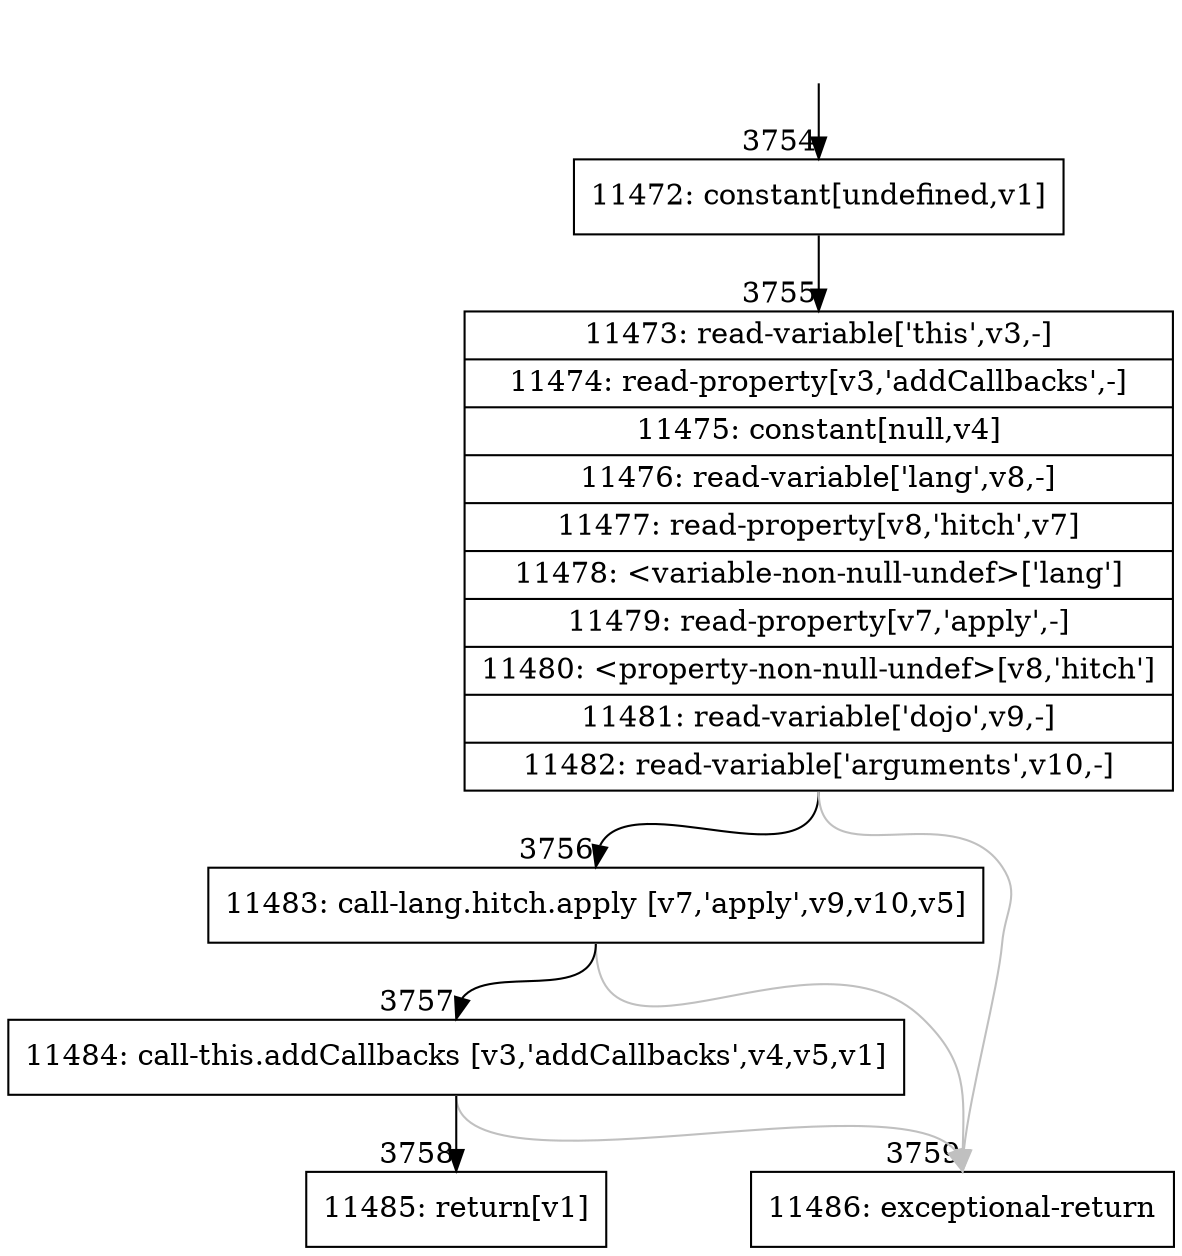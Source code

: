 digraph {
rankdir="TD"
BB_entry251[shape=none,label=""];
BB_entry251 -> BB3754 [tailport=s, headport=n, headlabel="    3754"]
BB3754 [shape=record label="{11472: constant[undefined,v1]}" ] 
BB3754 -> BB3755 [tailport=s, headport=n, headlabel="      3755"]
BB3755 [shape=record label="{11473: read-variable['this',v3,-]|11474: read-property[v3,'addCallbacks',-]|11475: constant[null,v4]|11476: read-variable['lang',v8,-]|11477: read-property[v8,'hitch',v7]|11478: \<variable-non-null-undef\>['lang']|11479: read-property[v7,'apply',-]|11480: \<property-non-null-undef\>[v8,'hitch']|11481: read-variable['dojo',v9,-]|11482: read-variable['arguments',v10,-]}" ] 
BB3755 -> BB3756 [tailport=s, headport=n, headlabel="      3756"]
BB3755 -> BB3759 [tailport=s, headport=n, color=gray, headlabel="      3759"]
BB3756 [shape=record label="{11483: call-lang.hitch.apply [v7,'apply',v9,v10,v5]}" ] 
BB3756 -> BB3757 [tailport=s, headport=n, headlabel="      3757"]
BB3756 -> BB3759 [tailport=s, headport=n, color=gray]
BB3757 [shape=record label="{11484: call-this.addCallbacks [v3,'addCallbacks',v4,v5,v1]}" ] 
BB3757 -> BB3758 [tailport=s, headport=n, headlabel="      3758"]
BB3757 -> BB3759 [tailport=s, headport=n, color=gray]
BB3758 [shape=record label="{11485: return[v1]}" ] 
BB3759 [shape=record label="{11486: exceptional-return}" ] 
//#$~ 4770
}
